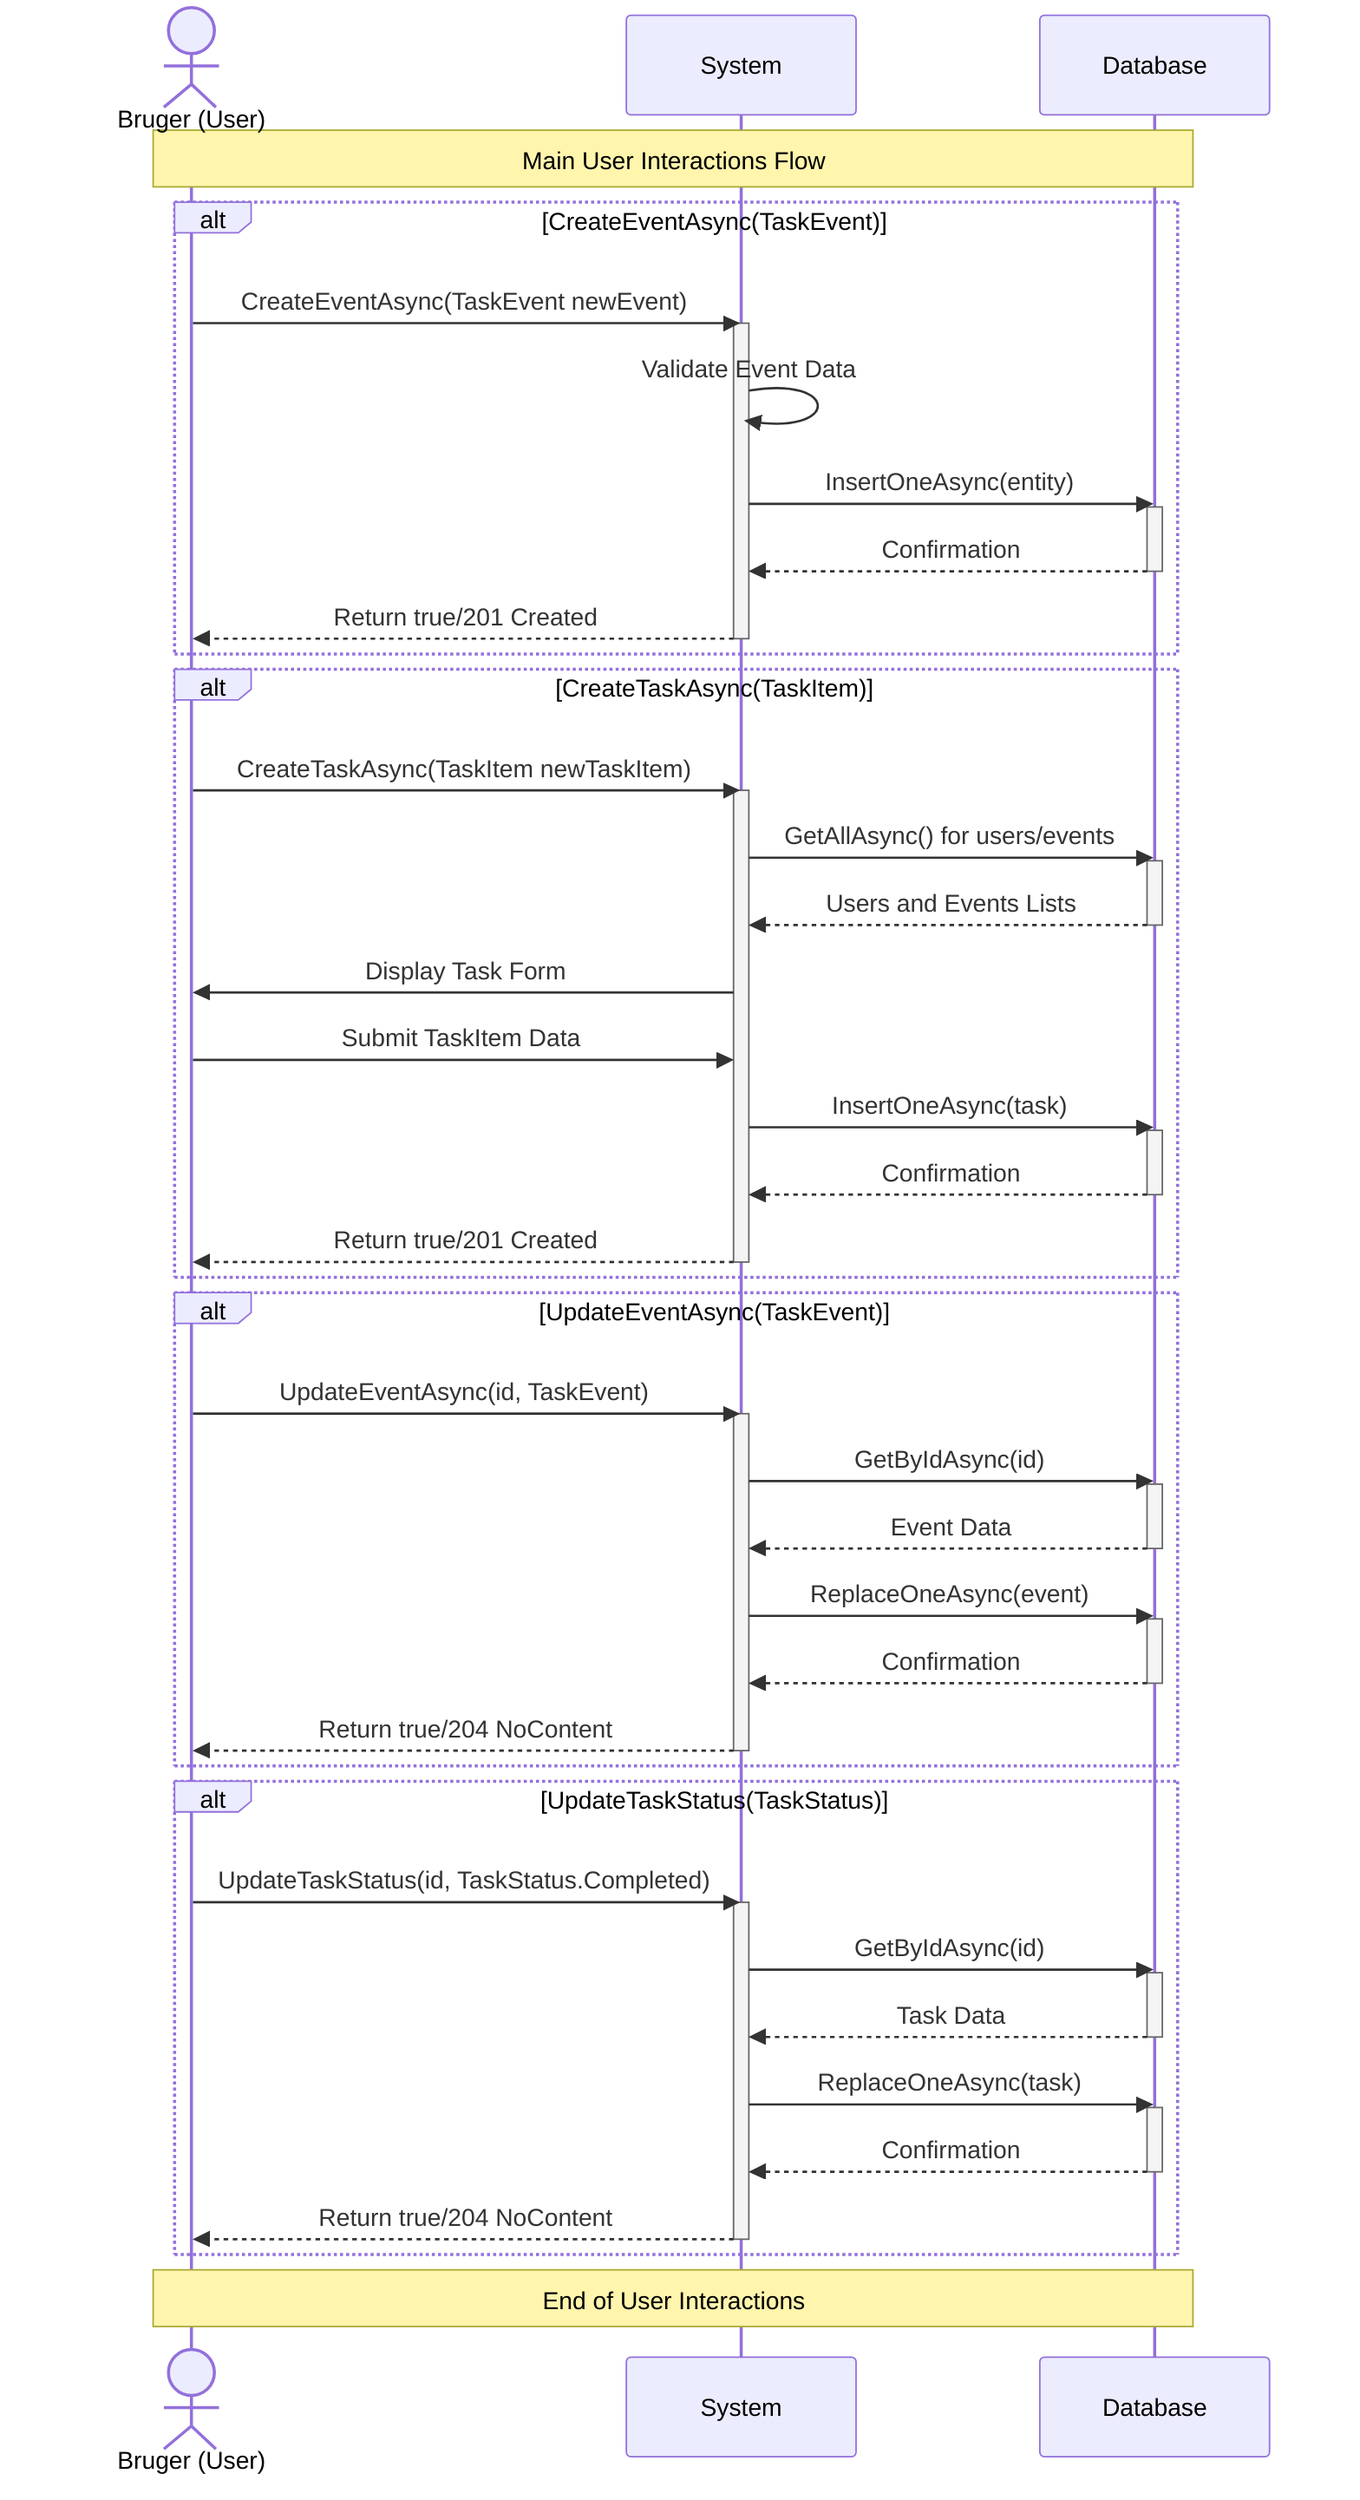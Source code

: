 sequenceDiagram                                                                                                                                                                                           
     actor Bruger as Bruger (User)                                                                                                                                                                         
     participant System                                                                                                                                                                                    
     participant Database                                                                                                                                                                                  
                                                                                                                                                                                                           
     Note over Bruger,Database: Main User Interactions Flow                                                                                                                                                
                                                                                                                                                                                                           
     alt CreateEventAsync(TaskEvent)                                                                                                                                                                       
         Bruger->>System: CreateEventAsync(TaskEvent newEvent)                                                                                                                                             
         activate System                                                                                                                                                                                   
         System->>System: Validate Event Data                                                                                                                                                              
         System->>Database: InsertOneAsync(entity)                                                                                                                                                         
         activate Database                                                                                                                                                                                 
         Database-->>System: Confirmation                                                                                                                                                                  
         deactivate Database                                                                                                                                                                               
         System-->>Bruger: Return true/201 Created                                                                                                                                                         
         deactivate System                                                                                                                                                                                 
     end                                                                                                                                                                                                   
                                                                                                                                                                                                           
     alt CreateTaskAsync(TaskItem)                                                                                                                                                                         
         Bruger->>System: CreateTaskAsync(TaskItem newTaskItem)                                                                                                                                            
         activate System                                                                                                                                                                                   
         System->>Database: GetAllAsync() for users/events                                                                                                                                                 
         activate Database                                                                                                                                                                                 
         Database-->>System: Users and Events Lists                                                                                                                                                        
         deactivate Database                                                                                                                                                                               
         System->>Bruger: Display Task Form                                                                                                                                                                
         Bruger->>System: Submit TaskItem Data                                                                                                                                                             
         System->>Database: InsertOneAsync(task)                                                                                                                                                           
         activate Database                                                                                                                                                                                 
         Database-->>System: Confirmation                                                                                                                                                                  
         deactivate Database                                                                                                                                                                               
         System-->>Bruger: Return true/201 Created                                                                                                                                                         
         deactivate System                                                                                                                                                                                 
     end                                                                                                                                                                                                   
                                                                                                                                                                                                           
     alt UpdateEventAsync(TaskEvent)                                                                                                                                                                       
         Bruger->>System: UpdateEventAsync(id, TaskEvent)                                                                                                                                                  
         activate System                                                                                                                                                                                   
         System->>Database: GetByIdAsync(id)                                                                                                                                                               
         activate Database                                                                                                                                                                                 
         Database-->>System: Event Data                                                                                                                                                                    
         deactivate Database                                                                                                                                                                               
         System->>Database: ReplaceOneAsync(event)                                                                                                                                                         
         activate Database                                                                                                                                                                                 
         Database-->>System: Confirmation                                                                                                                                                                  
         deactivate Database                                                                                                                                                                               
         System-->>Bruger: Return true/204 NoContent                                                                                                                                                       
         deactivate System                                                                                                                                                                                 
     end                                                                                                                                                                                                   
                                                                                                                                                                                                           
     alt UpdateTaskStatus(TaskStatus)                                                                                                                                                                      
         Bruger->>System: UpdateTaskStatus(id, TaskStatus.Completed)                                                                                                                                       
         activate System                                                                                                                                                                                   
         System->>Database: GetByIdAsync(id)                                                                                                                                                               
         activate Database                                                                                                                                                                                 
         Database-->>System: Task Data                                                                                                                                                                     
         deactivate Database                                                                                                                                                                               
         System->>Database: ReplaceOneAsync(task)                                                                                                                                                          
         activate Database                                                                                                                                                                                 
         Database-->>System: Confirmation                                                                                                                                                                  
         deactivate Database                                                                                                                                                                               
         System-->>Bruger: Return true/204 NoContent                                                                                                                                                       
         deactivate System                                                                                                                                                                                 
     end                                                                                                                                                                                                   
                                                                                                                                                                                                           
     Note over Bruger,Database: End of User Interactions
